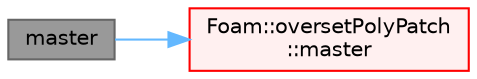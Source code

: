 digraph "master"
{
 // LATEX_PDF_SIZE
  bgcolor="transparent";
  edge [fontname=Helvetica,fontsize=10,labelfontname=Helvetica,labelfontsize=10];
  node [fontname=Helvetica,fontsize=10,shape=box,height=0.2,width=0.4];
  rankdir="LR";
  Node1 [id="Node000001",label="master",height=0.2,width=0.4,color="gray40", fillcolor="grey60", style="filled", fontcolor="black",tooltip=" "];
  Node1 -> Node2 [id="edge1_Node000001_Node000002",color="steelblue1",style="solid",tooltip=" "];
  Node2 [id="Node000002",label="Foam::oversetPolyPatch\l::master",height=0.2,width=0.4,color="red", fillcolor="#FFF0F0", style="filled",URL="$classFoam_1_1oversetPolyPatch.html#a107351ab1653fea47db15c03d28799a6",tooltip=" "];
}

